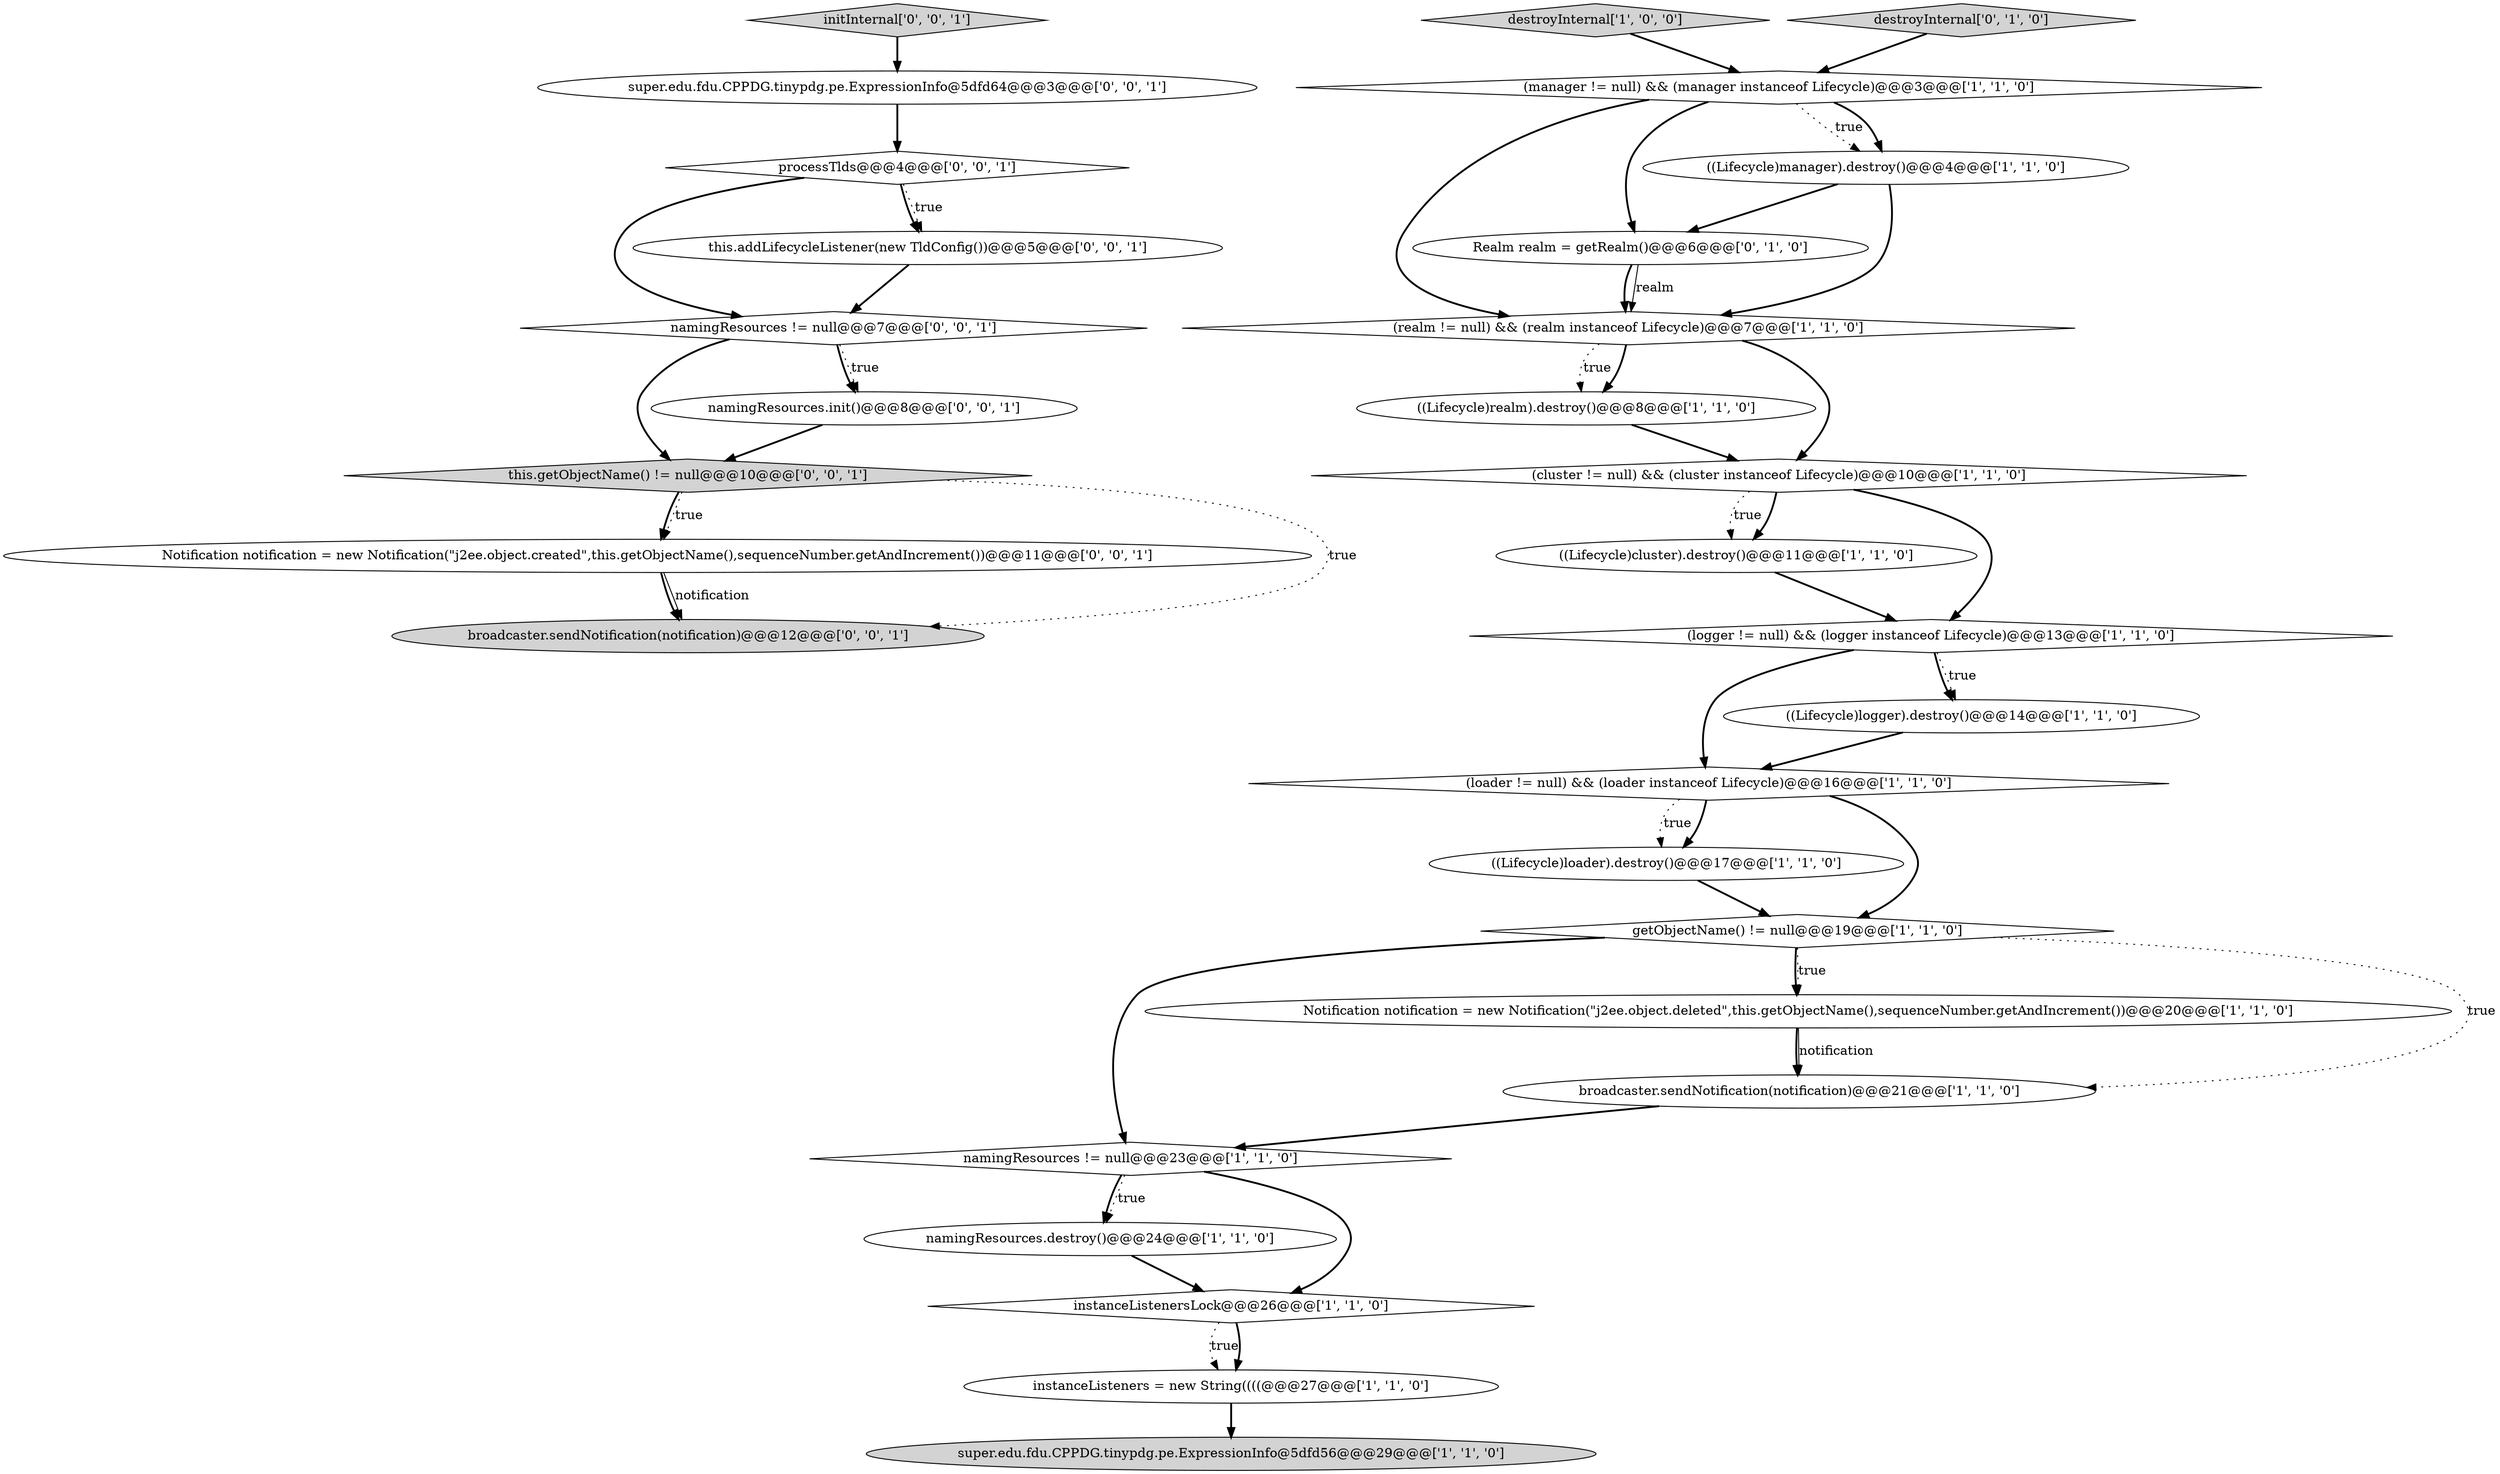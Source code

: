 digraph {
21 [style = filled, label = "Notification notification = new Notification(\"j2ee.object.created\",this.getObjectName(),sequenceNumber.getAndIncrement())@@@11@@@['0', '0', '1']", fillcolor = white, shape = ellipse image = "AAA0AAABBB3BBB"];
10 [style = filled, label = "(realm != null) && (realm instanceof Lifecycle)@@@7@@@['1', '1', '0']", fillcolor = white, shape = diamond image = "AAA0AAABBB1BBB"];
25 [style = filled, label = "namingResources != null@@@7@@@['0', '0', '1']", fillcolor = white, shape = diamond image = "AAA0AAABBB3BBB"];
24 [style = filled, label = "this.addLifecycleListener(new TldConfig())@@@5@@@['0', '0', '1']", fillcolor = white, shape = ellipse image = "AAA0AAABBB3BBB"];
2 [style = filled, label = "namingResources.destroy()@@@24@@@['1', '1', '0']", fillcolor = white, shape = ellipse image = "AAA0AAABBB1BBB"];
22 [style = filled, label = "broadcaster.sendNotification(notification)@@@12@@@['0', '0', '1']", fillcolor = lightgray, shape = ellipse image = "AAA0AAABBB3BBB"];
16 [style = filled, label = "destroyInternal['1', '0', '0']", fillcolor = lightgray, shape = diamond image = "AAA0AAABBB1BBB"];
26 [style = filled, label = "this.getObjectName() != null@@@10@@@['0', '0', '1']", fillcolor = lightgray, shape = diamond image = "AAA0AAABBB3BBB"];
3 [style = filled, label = "instanceListenersLock@@@26@@@['1', '1', '0']", fillcolor = white, shape = diamond image = "AAA0AAABBB1BBB"];
5 [style = filled, label = "super.edu.fdu.CPPDG.tinypdg.pe.ExpressionInfo@5dfd56@@@29@@@['1', '1', '0']", fillcolor = lightgray, shape = ellipse image = "AAA0AAABBB1BBB"];
29 [style = filled, label = "namingResources.init()@@@8@@@['0', '0', '1']", fillcolor = white, shape = ellipse image = "AAA0AAABBB3BBB"];
17 [style = filled, label = "((Lifecycle)realm).destroy()@@@8@@@['1', '1', '0']", fillcolor = white, shape = ellipse image = "AAA0AAABBB1BBB"];
1 [style = filled, label = "(loader != null) && (loader instanceof Lifecycle)@@@16@@@['1', '1', '0']", fillcolor = white, shape = diamond image = "AAA0AAABBB1BBB"];
11 [style = filled, label = "((Lifecycle)logger).destroy()@@@14@@@['1', '1', '0']", fillcolor = white, shape = ellipse image = "AAA0AAABBB1BBB"];
8 [style = filled, label = "broadcaster.sendNotification(notification)@@@21@@@['1', '1', '0']", fillcolor = white, shape = ellipse image = "AAA0AAABBB1BBB"];
19 [style = filled, label = "destroyInternal['0', '1', '0']", fillcolor = lightgray, shape = diamond image = "AAA0AAABBB2BBB"];
27 [style = filled, label = "super.edu.fdu.CPPDG.tinypdg.pe.ExpressionInfo@5dfd64@@@3@@@['0', '0', '1']", fillcolor = white, shape = ellipse image = "AAA0AAABBB3BBB"];
9 [style = filled, label = "(manager != null) && (manager instanceof Lifecycle)@@@3@@@['1', '1', '0']", fillcolor = white, shape = diamond image = "AAA0AAABBB1BBB"];
14 [style = filled, label = "namingResources != null@@@23@@@['1', '1', '0']", fillcolor = white, shape = diamond image = "AAA0AAABBB1BBB"];
4 [style = filled, label = "instanceListeners = new String((((@@@27@@@['1', '1', '0']", fillcolor = white, shape = ellipse image = "AAA0AAABBB1BBB"];
20 [style = filled, label = "Realm realm = getRealm()@@@6@@@['0', '1', '0']", fillcolor = white, shape = ellipse image = "AAA1AAABBB2BBB"];
0 [style = filled, label = "((Lifecycle)cluster).destroy()@@@11@@@['1', '1', '0']", fillcolor = white, shape = ellipse image = "AAA0AAABBB1BBB"];
23 [style = filled, label = "initInternal['0', '0', '1']", fillcolor = lightgray, shape = diamond image = "AAA0AAABBB3BBB"];
18 [style = filled, label = "((Lifecycle)loader).destroy()@@@17@@@['1', '1', '0']", fillcolor = white, shape = ellipse image = "AAA0AAABBB1BBB"];
13 [style = filled, label = "(cluster != null) && (cluster instanceof Lifecycle)@@@10@@@['1', '1', '0']", fillcolor = white, shape = diamond image = "AAA0AAABBB1BBB"];
7 [style = filled, label = "getObjectName() != null@@@19@@@['1', '1', '0']", fillcolor = white, shape = diamond image = "AAA0AAABBB1BBB"];
6 [style = filled, label = "((Lifecycle)manager).destroy()@@@4@@@['1', '1', '0']", fillcolor = white, shape = ellipse image = "AAA0AAABBB1BBB"];
15 [style = filled, label = "Notification notification = new Notification(\"j2ee.object.deleted\",this.getObjectName(),sequenceNumber.getAndIncrement())@@@20@@@['1', '1', '0']", fillcolor = white, shape = ellipse image = "AAA0AAABBB1BBB"];
28 [style = filled, label = "processTlds@@@4@@@['0', '0', '1']", fillcolor = white, shape = diamond image = "AAA0AAABBB3BBB"];
12 [style = filled, label = "(logger != null) && (logger instanceof Lifecycle)@@@13@@@['1', '1', '0']", fillcolor = white, shape = diamond image = "AAA0AAABBB1BBB"];
29->26 [style = bold, label=""];
8->14 [style = bold, label=""];
25->29 [style = bold, label=""];
26->21 [style = bold, label=""];
19->9 [style = bold, label=""];
14->3 [style = bold, label=""];
20->10 [style = bold, label=""];
21->22 [style = bold, label=""];
26->21 [style = dotted, label="true"];
10->17 [style = bold, label=""];
27->28 [style = bold, label=""];
13->0 [style = bold, label=""];
25->29 [style = dotted, label="true"];
7->8 [style = dotted, label="true"];
12->11 [style = dotted, label="true"];
9->20 [style = bold, label=""];
4->5 [style = bold, label=""];
25->26 [style = bold, label=""];
12->1 [style = bold, label=""];
1->18 [style = bold, label=""];
11->1 [style = bold, label=""];
6->20 [style = bold, label=""];
9->6 [style = dotted, label="true"];
9->6 [style = bold, label=""];
6->10 [style = bold, label=""];
7->14 [style = bold, label=""];
2->3 [style = bold, label=""];
20->10 [style = solid, label="realm"];
13->12 [style = bold, label=""];
28->24 [style = bold, label=""];
10->13 [style = bold, label=""];
0->12 [style = bold, label=""];
3->4 [style = dotted, label="true"];
7->15 [style = dotted, label="true"];
17->13 [style = bold, label=""];
13->0 [style = dotted, label="true"];
14->2 [style = dotted, label="true"];
14->2 [style = bold, label=""];
12->11 [style = bold, label=""];
7->15 [style = bold, label=""];
16->9 [style = bold, label=""];
24->25 [style = bold, label=""];
21->22 [style = solid, label="notification"];
1->7 [style = bold, label=""];
10->17 [style = dotted, label="true"];
15->8 [style = bold, label=""];
26->22 [style = dotted, label="true"];
15->8 [style = solid, label="notification"];
3->4 [style = bold, label=""];
28->25 [style = bold, label=""];
28->24 [style = dotted, label="true"];
9->10 [style = bold, label=""];
23->27 [style = bold, label=""];
1->18 [style = dotted, label="true"];
18->7 [style = bold, label=""];
}
